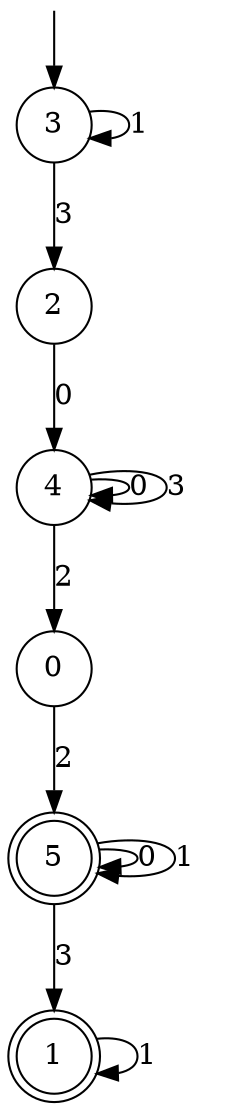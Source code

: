 digraph g {

	s0 [shape="circle" label="0"];
	s1 [shape="doublecircle" label="1"];
	s2 [shape="circle" label="2"];
	s3 [shape="circle" label="3"];
	s4 [shape="circle" label="4"];
	s5 [shape="doublecircle" label="5"];
	s0 -> s5 [label="2"];
	s1 -> s1 [label="1"];
	s2 -> s4 [label="0"];
	s3 -> s3 [label="1"];
	s3 -> s2 [label="3"];
	s4 -> s4 [label="0"];
	s4 -> s0 [label="2"];
	s4 -> s4 [label="3"];
	s5 -> s5 [label="0"];
	s5 -> s5 [label="1"];
	s5 -> s1 [label="3"];

__start0 [label="" shape="none" width="0" height="0"];
__start0 -> s3;

}
